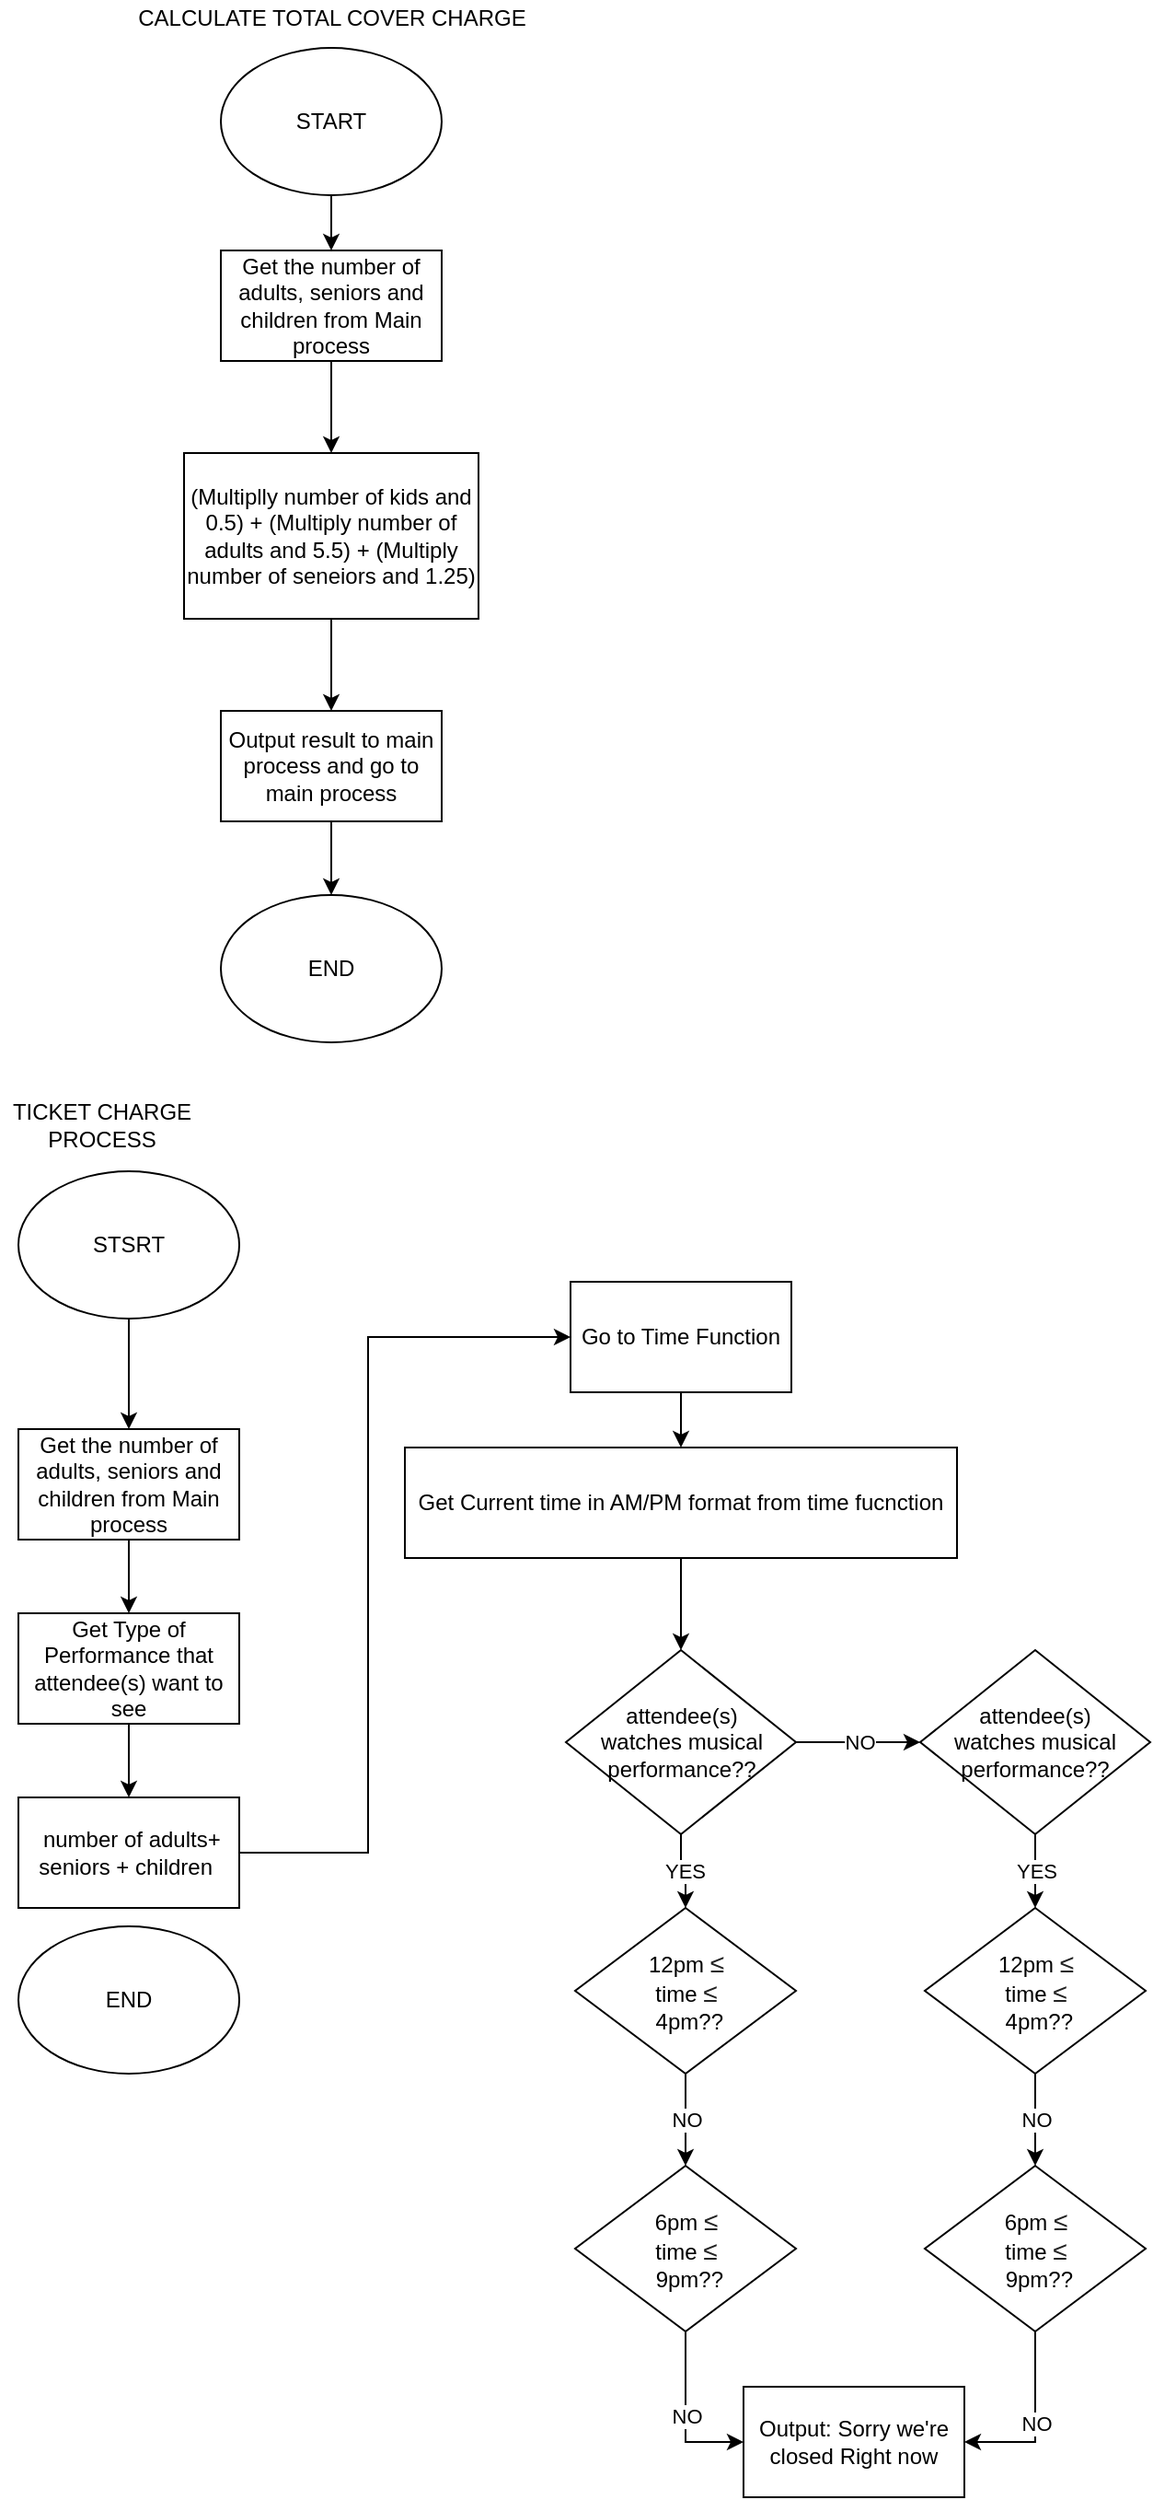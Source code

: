 <mxfile version="12.8.1" type="github"><diagram id="C5RBs43oDa-KdzZeNtuy" name="Page-1"><mxGraphModel dx="868" dy="450" grid="1" gridSize="10" guides="1" tooltips="1" connect="1" arrows="1" fold="1" page="1" pageScale="1" pageWidth="827" pageHeight="1169" math="0" shadow="0"><root><mxCell id="WIyWlLk6GJQsqaUBKTNV-0"/><mxCell id="WIyWlLk6GJQsqaUBKTNV-1" parent="WIyWlLk6GJQsqaUBKTNV-0"/><mxCell id="uj49Rtw7FwXmR8BoE2G_-5" value="" style="edgeStyle=orthogonalEdgeStyle;rounded=0;orthogonalLoop=1;jettySize=auto;html=1;" edge="1" parent="WIyWlLk6GJQsqaUBKTNV-1" source="uj49Rtw7FwXmR8BoE2G_-0" target="uj49Rtw7FwXmR8BoE2G_-2"><mxGeometry relative="1" as="geometry"/></mxCell><mxCell id="uj49Rtw7FwXmR8BoE2G_-0" value="Get the number of adults, seniors and children from Main process" style="rounded=0;whiteSpace=wrap;html=1;" vertex="1" parent="WIyWlLk6GJQsqaUBKTNV-1"><mxGeometry x="130" y="150" width="120" height="60" as="geometry"/></mxCell><mxCell id="uj49Rtw7FwXmR8BoE2G_-6" value="" style="edgeStyle=orthogonalEdgeStyle;rounded=0;orthogonalLoop=1;jettySize=auto;html=1;" edge="1" parent="WIyWlLk6GJQsqaUBKTNV-1" source="uj49Rtw7FwXmR8BoE2G_-2" target="uj49Rtw7FwXmR8BoE2G_-4"><mxGeometry relative="1" as="geometry"/></mxCell><mxCell id="uj49Rtw7FwXmR8BoE2G_-2" value="(Multiplly number of kids and 0.5) + (Multiply number of adults and 5.5) + (Multiply number of seneiors and 1.25)" style="rounded=0;whiteSpace=wrap;html=1;" vertex="1" parent="WIyWlLk6GJQsqaUBKTNV-1"><mxGeometry x="110" y="260" width="160" height="90" as="geometry"/></mxCell><mxCell id="uj49Rtw7FwXmR8BoE2G_-19" value="" style="edgeStyle=orthogonalEdgeStyle;rounded=0;orthogonalLoop=1;jettySize=auto;html=1;" edge="1" parent="WIyWlLk6GJQsqaUBKTNV-1" source="uj49Rtw7FwXmR8BoE2G_-4" target="uj49Rtw7FwXmR8BoE2G_-18"><mxGeometry relative="1" as="geometry"/></mxCell><mxCell id="uj49Rtw7FwXmR8BoE2G_-4" value="Output result to main process and go to main process" style="rounded=0;whiteSpace=wrap;html=1;" vertex="1" parent="WIyWlLk6GJQsqaUBKTNV-1"><mxGeometry x="130" y="400" width="120" height="60" as="geometry"/></mxCell><mxCell id="uj49Rtw7FwXmR8BoE2G_-7" value="CALCULATE TOTAL COVER CHARGE" style="text;html=1;align=center;verticalAlign=middle;resizable=0;points=[];autosize=1;" vertex="1" parent="WIyWlLk6GJQsqaUBKTNV-1"><mxGeometry x="75" y="14" width="230" height="20" as="geometry"/></mxCell><mxCell id="uj49Rtw7FwXmR8BoE2G_-17" value="" style="edgeStyle=orthogonalEdgeStyle;rounded=0;orthogonalLoop=1;jettySize=auto;html=1;" edge="1" parent="WIyWlLk6GJQsqaUBKTNV-1" source="uj49Rtw7FwXmR8BoE2G_-16" target="uj49Rtw7FwXmR8BoE2G_-0"><mxGeometry relative="1" as="geometry"/></mxCell><mxCell id="uj49Rtw7FwXmR8BoE2G_-16" value="START" style="ellipse;whiteSpace=wrap;html=1;" vertex="1" parent="WIyWlLk6GJQsqaUBKTNV-1"><mxGeometry x="130" y="40" width="120" height="80" as="geometry"/></mxCell><mxCell id="uj49Rtw7FwXmR8BoE2G_-18" value="END" style="ellipse;whiteSpace=wrap;html=1;" vertex="1" parent="WIyWlLk6GJQsqaUBKTNV-1"><mxGeometry x="130" y="500" width="120" height="80" as="geometry"/></mxCell><mxCell id="uj49Rtw7FwXmR8BoE2G_-24" value="TICKET CHARGE&lt;br&gt;PROCESS" style="text;html=1;align=center;verticalAlign=middle;resizable=0;points=[];autosize=1;" vertex="1" parent="WIyWlLk6GJQsqaUBKTNV-1"><mxGeometry x="10" y="610" width="110" height="30" as="geometry"/></mxCell><mxCell id="uj49Rtw7FwXmR8BoE2G_-25" value="END" style="ellipse;whiteSpace=wrap;html=1;" vertex="1" parent="WIyWlLk6GJQsqaUBKTNV-1"><mxGeometry x="20" y="1060" width="120" height="80" as="geometry"/></mxCell><mxCell id="uj49Rtw7FwXmR8BoE2G_-29" value="" style="edgeStyle=orthogonalEdgeStyle;rounded=0;orthogonalLoop=1;jettySize=auto;html=1;" edge="1" parent="WIyWlLk6GJQsqaUBKTNV-1" source="uj49Rtw7FwXmR8BoE2G_-26" target="uj49Rtw7FwXmR8BoE2G_-27"><mxGeometry relative="1" as="geometry"/></mxCell><mxCell id="uj49Rtw7FwXmR8BoE2G_-26" value="STSRT" style="ellipse;whiteSpace=wrap;html=1;" vertex="1" parent="WIyWlLk6GJQsqaUBKTNV-1"><mxGeometry x="20" y="650" width="120" height="80" as="geometry"/></mxCell><mxCell id="uj49Rtw7FwXmR8BoE2G_-30" value="" style="edgeStyle=orthogonalEdgeStyle;rounded=0;orthogonalLoop=1;jettySize=auto;html=1;" edge="1" parent="WIyWlLk6GJQsqaUBKTNV-1" source="uj49Rtw7FwXmR8BoE2G_-27" target="uj49Rtw7FwXmR8BoE2G_-28"><mxGeometry relative="1" as="geometry"/></mxCell><mxCell id="uj49Rtw7FwXmR8BoE2G_-27" value="Get the number of adults, seniors and children from Main process" style="rounded=0;whiteSpace=wrap;html=1;" vertex="1" parent="WIyWlLk6GJQsqaUBKTNV-1"><mxGeometry x="20" y="790" width="120" height="60" as="geometry"/></mxCell><mxCell id="uj49Rtw7FwXmR8BoE2G_-35" value="" style="edgeStyle=orthogonalEdgeStyle;rounded=0;orthogonalLoop=1;jettySize=auto;html=1;" edge="1" parent="WIyWlLk6GJQsqaUBKTNV-1" source="uj49Rtw7FwXmR8BoE2G_-28" target="uj49Rtw7FwXmR8BoE2G_-34"><mxGeometry relative="1" as="geometry"/></mxCell><mxCell id="uj49Rtw7FwXmR8BoE2G_-28" value="Get Type of Performance that attendee(s) want to see" style="rounded=0;whiteSpace=wrap;html=1;" vertex="1" parent="WIyWlLk6GJQsqaUBKTNV-1"><mxGeometry x="20" y="890" width="120" height="60" as="geometry"/></mxCell><mxCell id="uj49Rtw7FwXmR8BoE2G_-37" style="edgeStyle=orthogonalEdgeStyle;rounded=0;orthogonalLoop=1;jettySize=auto;html=1;entryX=0;entryY=0.5;entryDx=0;entryDy=0;" edge="1" parent="WIyWlLk6GJQsqaUBKTNV-1" source="uj49Rtw7FwXmR8BoE2G_-34" target="uj49Rtw7FwXmR8BoE2G_-36"><mxGeometry relative="1" as="geometry"><Array as="points"><mxPoint x="210" y="1020"/><mxPoint x="210" y="740"/></Array></mxGeometry></mxCell><mxCell id="uj49Rtw7FwXmR8BoE2G_-34" value="&amp;nbsp;number of adults+ seniors + children&amp;nbsp;" style="rounded=0;whiteSpace=wrap;html=1;" vertex="1" parent="WIyWlLk6GJQsqaUBKTNV-1"><mxGeometry x="20" y="990" width="120" height="60" as="geometry"/></mxCell><mxCell id="uj49Rtw7FwXmR8BoE2G_-39" value="" style="edgeStyle=orthogonalEdgeStyle;rounded=0;orthogonalLoop=1;jettySize=auto;html=1;" edge="1" parent="WIyWlLk6GJQsqaUBKTNV-1" source="uj49Rtw7FwXmR8BoE2G_-36" target="uj49Rtw7FwXmR8BoE2G_-38"><mxGeometry relative="1" as="geometry"/></mxCell><mxCell id="uj49Rtw7FwXmR8BoE2G_-36" value="Go to Time Function" style="rounded=0;whiteSpace=wrap;html=1;" vertex="1" parent="WIyWlLk6GJQsqaUBKTNV-1"><mxGeometry x="320" y="710" width="120" height="60" as="geometry"/></mxCell><mxCell id="uj49Rtw7FwXmR8BoE2G_-51" value="" style="edgeStyle=orthogonalEdgeStyle;rounded=0;orthogonalLoop=1;jettySize=auto;html=1;" edge="1" parent="WIyWlLk6GJQsqaUBKTNV-1" source="uj49Rtw7FwXmR8BoE2G_-38" target="uj49Rtw7FwXmR8BoE2G_-41"><mxGeometry relative="1" as="geometry"/></mxCell><mxCell id="uj49Rtw7FwXmR8BoE2G_-38" value="Get Current time in AM/PM format from time fucnction" style="rounded=0;whiteSpace=wrap;html=1;" vertex="1" parent="WIyWlLk6GJQsqaUBKTNV-1"><mxGeometry x="230" y="800" width="300" height="60" as="geometry"/></mxCell><mxCell id="uj49Rtw7FwXmR8BoE2G_-43" value="NO" style="edgeStyle=orthogonalEdgeStyle;rounded=0;orthogonalLoop=1;jettySize=auto;html=1;" edge="1" parent="WIyWlLk6GJQsqaUBKTNV-1" source="uj49Rtw7FwXmR8BoE2G_-41" target="uj49Rtw7FwXmR8BoE2G_-42"><mxGeometry relative="1" as="geometry"/></mxCell><mxCell id="uj49Rtw7FwXmR8BoE2G_-49" value="YES" style="edgeStyle=orthogonalEdgeStyle;rounded=0;orthogonalLoop=1;jettySize=auto;html=1;" edge="1" parent="WIyWlLk6GJQsqaUBKTNV-1" source="uj49Rtw7FwXmR8BoE2G_-41" target="uj49Rtw7FwXmR8BoE2G_-45"><mxGeometry relative="1" as="geometry"/></mxCell><mxCell id="uj49Rtw7FwXmR8BoE2G_-41" value="attendee(s) &lt;br&gt;watches musical performance??" style="rhombus;whiteSpace=wrap;html=1;" vertex="1" parent="WIyWlLk6GJQsqaUBKTNV-1"><mxGeometry x="317.5" y="910" width="125" height="100" as="geometry"/></mxCell><mxCell id="uj49Rtw7FwXmR8BoE2G_-53" value="YES" style="edgeStyle=orthogonalEdgeStyle;rounded=0;orthogonalLoop=1;jettySize=auto;html=1;" edge="1" parent="WIyWlLk6GJQsqaUBKTNV-1" source="uj49Rtw7FwXmR8BoE2G_-42" target="uj49Rtw7FwXmR8BoE2G_-52"><mxGeometry relative="1" as="geometry"/></mxCell><mxCell id="uj49Rtw7FwXmR8BoE2G_-42" value="attendee(s) &lt;br&gt;watches musical performance??" style="rhombus;whiteSpace=wrap;html=1;" vertex="1" parent="WIyWlLk6GJQsqaUBKTNV-1"><mxGeometry x="510" y="910" width="125" height="100" as="geometry"/></mxCell><mxCell id="uj49Rtw7FwXmR8BoE2G_-50" value="NO" style="edgeStyle=orthogonalEdgeStyle;rounded=0;orthogonalLoop=1;jettySize=auto;html=1;" edge="1" parent="WIyWlLk6GJQsqaUBKTNV-1" source="uj49Rtw7FwXmR8BoE2G_-45" target="uj49Rtw7FwXmR8BoE2G_-46"><mxGeometry relative="1" as="geometry"/></mxCell><mxCell id="uj49Rtw7FwXmR8BoE2G_-45" value="12pm&amp;nbsp;&lt;span style=&quot;color: rgb(34 , 34 , 34) ; font-family: &amp;#34;arial&amp;#34; , sans-serif ; font-size: 14px ; text-align: left ; background-color: rgb(255 , 255 , 255)&quot;&gt;≤&lt;/span&gt;&lt;br&gt;time&amp;nbsp;&lt;span style=&quot;color: rgb(34 , 34 , 34) ; font-family: &amp;#34;arial&amp;#34; , sans-serif ; font-size: 14px ; text-align: left ; background-color: rgb(255 , 255 , 255)&quot;&gt;≤&lt;/span&gt;&lt;br&gt;&amp;nbsp;4pm??" style="rhombus;whiteSpace=wrap;html=1;" vertex="1" parent="WIyWlLk6GJQsqaUBKTNV-1"><mxGeometry x="322.5" y="1050" width="120" height="90" as="geometry"/></mxCell><mxCell id="uj49Rtw7FwXmR8BoE2G_-62" value="NO" style="edgeStyle=orthogonalEdgeStyle;rounded=0;orthogonalLoop=1;jettySize=auto;html=1;entryX=0;entryY=0.5;entryDx=0;entryDy=0;" edge="1" parent="WIyWlLk6GJQsqaUBKTNV-1" source="uj49Rtw7FwXmR8BoE2G_-46" target="uj49Rtw7FwXmR8BoE2G_-61"><mxGeometry relative="1" as="geometry"/></mxCell><mxCell id="uj49Rtw7FwXmR8BoE2G_-46" value="&lt;span style=&quot;white-space: normal&quot;&gt;6pm&amp;nbsp;&lt;/span&gt;&lt;span style=&quot;white-space: normal ; color: rgb(34 , 34 , 34) ; font-family: &amp;#34;arial&amp;#34; , sans-serif ; font-size: 14px ; text-align: left ; background-color: rgb(255 , 255 , 255)&quot;&gt;≤&lt;/span&gt;&lt;br style=&quot;white-space: normal&quot;&gt;&lt;span style=&quot;white-space: normal&quot;&gt;time&amp;nbsp;&lt;/span&gt;&lt;span style=&quot;white-space: normal ; color: rgb(34 , 34 , 34) ; font-family: &amp;#34;arial&amp;#34; , sans-serif ; font-size: 14px ; text-align: left ; background-color: rgb(255 , 255 , 255)&quot;&gt;≤&lt;/span&gt;&lt;br style=&quot;white-space: normal&quot;&gt;&lt;span style=&quot;white-space: normal&quot;&gt;&amp;nbsp;9pm??&lt;/span&gt;" style="rhombus;whiteSpace=wrap;html=1;" vertex="1" parent="WIyWlLk6GJQsqaUBKTNV-1"><mxGeometry x="322.5" y="1190" width="120" height="90" as="geometry"/></mxCell><mxCell id="uj49Rtw7FwXmR8BoE2G_-59" value="NO" style="edgeStyle=orthogonalEdgeStyle;rounded=0;orthogonalLoop=1;jettySize=auto;html=1;" edge="1" parent="WIyWlLk6GJQsqaUBKTNV-1" source="uj49Rtw7FwXmR8BoE2G_-52" target="uj49Rtw7FwXmR8BoE2G_-54"><mxGeometry relative="1" as="geometry"/></mxCell><mxCell id="uj49Rtw7FwXmR8BoE2G_-52" value="12pm&amp;nbsp;&lt;span style=&quot;color: rgb(34 , 34 , 34) ; font-family: &amp;#34;arial&amp;#34; , sans-serif ; font-size: 14px ; text-align: left ; background-color: rgb(255 , 255 , 255)&quot;&gt;≤&lt;/span&gt;&lt;br&gt;time&amp;nbsp;&lt;span style=&quot;color: rgb(34 , 34 , 34) ; font-family: &amp;#34;arial&amp;#34; , sans-serif ; font-size: 14px ; text-align: left ; background-color: rgb(255 , 255 , 255)&quot;&gt;≤&lt;/span&gt;&lt;br&gt;&amp;nbsp;4pm??" style="rhombus;whiteSpace=wrap;html=1;" vertex="1" parent="WIyWlLk6GJQsqaUBKTNV-1"><mxGeometry x="512.5" y="1050" width="120" height="90" as="geometry"/></mxCell><mxCell id="uj49Rtw7FwXmR8BoE2G_-63" value="NO" style="edgeStyle=orthogonalEdgeStyle;rounded=0;orthogonalLoop=1;jettySize=auto;html=1;entryX=1;entryY=0.5;entryDx=0;entryDy=0;" edge="1" parent="WIyWlLk6GJQsqaUBKTNV-1" source="uj49Rtw7FwXmR8BoE2G_-54" target="uj49Rtw7FwXmR8BoE2G_-61"><mxGeometry relative="1" as="geometry"/></mxCell><mxCell id="uj49Rtw7FwXmR8BoE2G_-54" value="&lt;span style=&quot;white-space: normal&quot;&gt;6pm&amp;nbsp;&lt;/span&gt;&lt;span style=&quot;white-space: normal ; color: rgb(34 , 34 , 34) ; font-family: &amp;#34;arial&amp;#34; , sans-serif ; font-size: 14px ; text-align: left ; background-color: rgb(255 , 255 , 255)&quot;&gt;≤&lt;/span&gt;&lt;br style=&quot;white-space: normal&quot;&gt;&lt;span style=&quot;white-space: normal&quot;&gt;time&amp;nbsp;&lt;/span&gt;&lt;span style=&quot;white-space: normal ; color: rgb(34 , 34 , 34) ; font-family: &amp;#34;arial&amp;#34; , sans-serif ; font-size: 14px ; text-align: left ; background-color: rgb(255 , 255 , 255)&quot;&gt;≤&lt;/span&gt;&lt;br style=&quot;white-space: normal&quot;&gt;&lt;span style=&quot;white-space: normal&quot;&gt;&amp;nbsp;9pm??&lt;/span&gt;" style="rhombus;whiteSpace=wrap;html=1;" vertex="1" parent="WIyWlLk6GJQsqaUBKTNV-1"><mxGeometry x="512.5" y="1190" width="120" height="90" as="geometry"/></mxCell><mxCell id="uj49Rtw7FwXmR8BoE2G_-61" value="Output: Sorry we're closed Right now" style="rounded=0;whiteSpace=wrap;html=1;" vertex="1" parent="WIyWlLk6GJQsqaUBKTNV-1"><mxGeometry x="414" y="1310" width="120" height="60" as="geometry"/></mxCell></root></mxGraphModel></diagram></mxfile>